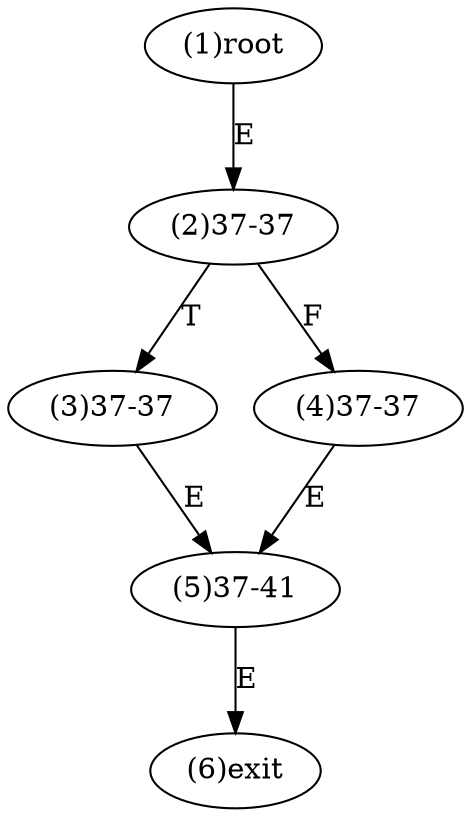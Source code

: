 digraph "" { 
1[ label="(1)root"];
2[ label="(2)37-37"];
3[ label="(3)37-37"];
4[ label="(4)37-37"];
5[ label="(5)37-41"];
6[ label="(6)exit"];
1->2[ label="E"];
2->4[ label="F"];
2->3[ label="T"];
3->5[ label="E"];
4->5[ label="E"];
5->6[ label="E"];
}